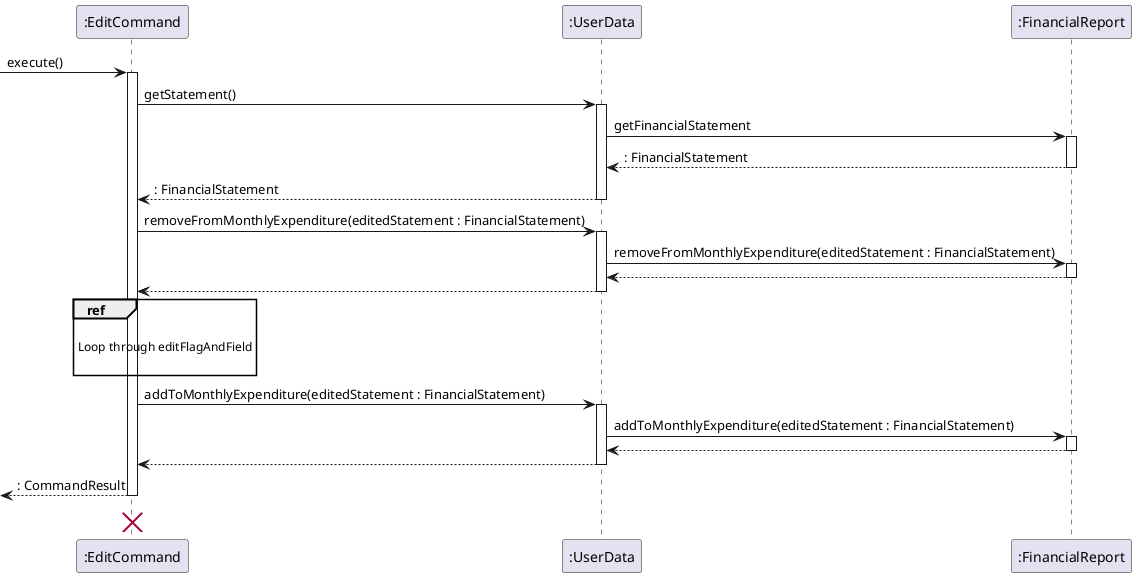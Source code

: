 @startuml
participant ":EditCommand" as EditCommand
participant ":UserData" as UserData
participant ":FinancialReport" as FinancialReport

[-> EditCommand : execute()
activate EditCommand

EditCommand -> UserData : getStatement()
activate UserData

UserData -> FinancialReport : getFinancialStatement
activate FinancialReport
FinancialReport --> UserData: : FinancialStatement
deactivate FinancialReport

UserData --> EditCommand : : FinancialStatement
deactivate UserData

EditCommand -> UserData : removeFromMonthlyExpenditure(editedStatement : FinancialStatement)
activate UserData

UserData -> FinancialReport: removeFromMonthlyExpenditure(editedStatement : FinancialStatement)
activate FinancialReport
FinancialReport --> UserData
deactivate FinancialReport

UserData --> EditCommand
deactivate UserData
ref over EditCommand

Loop through editFlagAndField

end ref


EditCommand -> UserData : addToMonthlyExpenditure(editedStatement : FinancialStatement)
activate UserData

UserData -> FinancialReport: addToMonthlyExpenditure(editedStatement : FinancialStatement)
activate FinancialReport
FinancialReport --> UserData
deactivate FinancialReport
UserData --> EditCommand
deactivate UserData

[<--EditCommand : : CommandResult
deactivate EditCommand
EditCommand <-[hidden]- EditCommand
'Hidden arrow to position the destroy marker below the end of the activation bar.
destroy EditCommand

@enduml